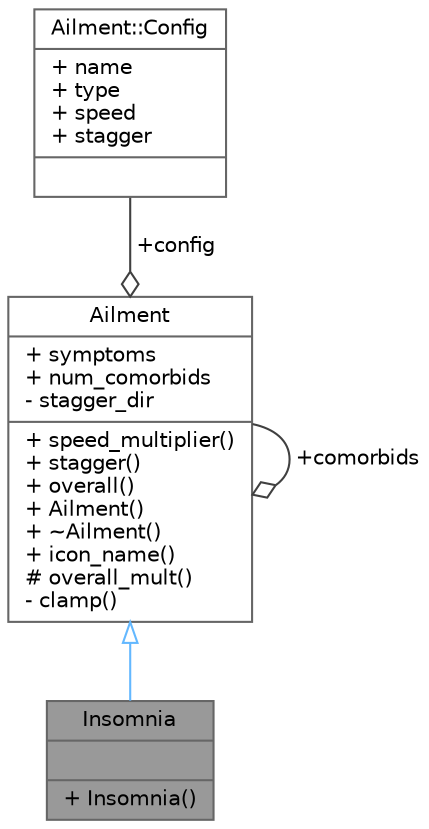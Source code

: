 digraph "Insomnia"
{
 // LATEX_PDF_SIZE
  bgcolor="transparent";
  edge [fontname=Helvetica,fontsize=10,labelfontname=Helvetica,labelfontsize=10];
  node [fontname=Helvetica,fontsize=10,shape=box,height=0.2,width=0.4];
  Node1 [shape=record,label="{Insomnia\n||+ Insomnia()\l}",height=0.2,width=0.4,color="gray40", fillcolor="grey60", style="filled", fontcolor="black",tooltip=" "];
  Node2 -> Node1 [dir="back",color="steelblue1",style="solid",arrowtail="onormal"];
  Node2 [shape=record,label="{Ailment\n|+ symptoms\l+ num_comorbids\l- stagger_dir\l|+ speed_multiplier()\l+ stagger()\l+ overall()\l+ Ailment()\l+ ~Ailment()\l+ icon_name()\l# overall_mult()\l- clamp()\l}",height=0.2,width=0.4,color="gray40", fillcolor="white", style="filled",URL="$db/d42/struct_ailment.html",tooltip=" "];
  Node3 -> Node2 [color="grey25",style="solid",label=" +config" ,arrowhead="odiamond"];
  Node3 [shape=record,label="{Ailment::Config\n|+ name\l+ type\l+ speed\l+ stagger\l|}",height=0.2,width=0.4,color="gray40", fillcolor="white", style="filled",URL="$d9/dce/struct_ailment_1_1_config.html",tooltip=" "];
  Node2 -> Node2 [color="grey25",style="solid",label=" +comorbids" ,arrowhead="odiamond"];
}
